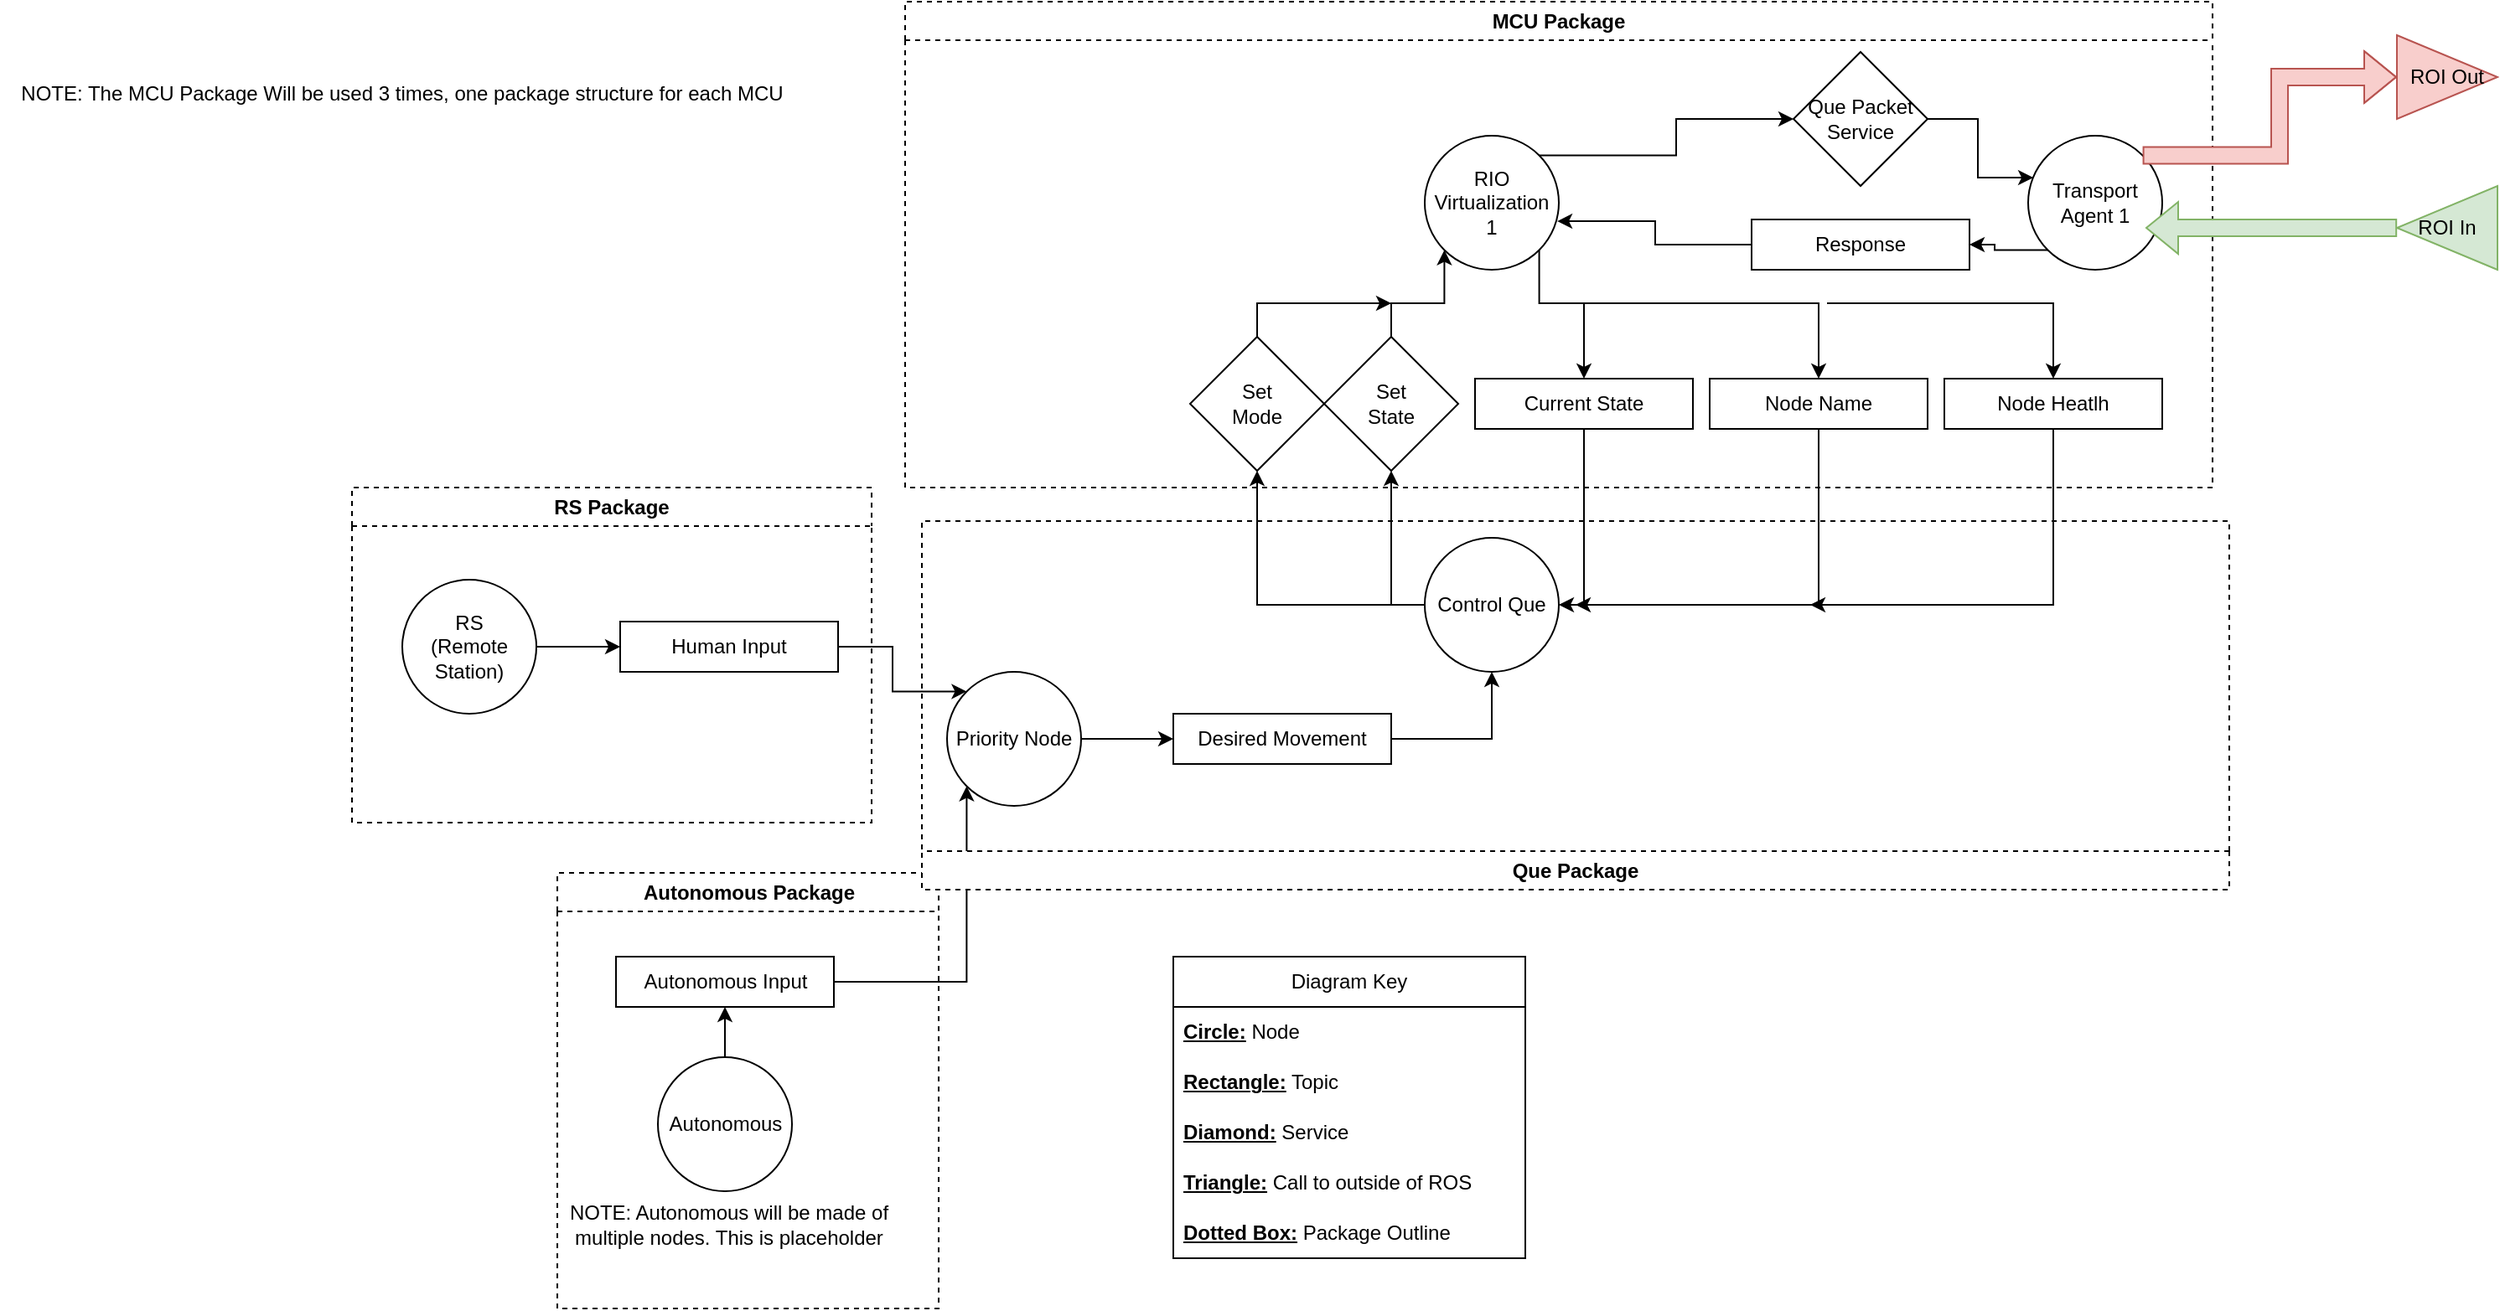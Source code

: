 <mxfile version="24.7.6">
  <diagram name="Page-1" id="aofUAoIxy0gO5n2D3n70">
    <mxGraphModel dx="2284" dy="790" grid="1" gridSize="10" guides="1" tooltips="1" connect="1" arrows="1" fold="1" page="1" pageScale="1" pageWidth="850" pageHeight="1100" math="0" shadow="0">
      <root>
        <mxCell id="0" />
        <mxCell id="1" parent="0" />
        <mxCell id="2vchEzSn1MHYRZdjoCuu-12" value="" style="edgeStyle=orthogonalEdgeStyle;rounded=0;orthogonalLoop=1;jettySize=auto;html=1;" edge="1" parent="1" source="2vchEzSn1MHYRZdjoCuu-8" target="2vchEzSn1MHYRZdjoCuu-9">
          <mxGeometry relative="1" as="geometry" />
        </mxCell>
        <mxCell id="2vchEzSn1MHYRZdjoCuu-8" value="&lt;div&gt;RS&lt;/div&gt;&lt;div&gt;(Remote Station)&lt;br&gt;&lt;/div&gt;" style="ellipse;whiteSpace=wrap;html=1;aspect=fixed;" vertex="1" parent="1">
          <mxGeometry x="20" y="375" width="80" height="80" as="geometry" />
        </mxCell>
        <mxCell id="2vchEzSn1MHYRZdjoCuu-19" style="edgeStyle=orthogonalEdgeStyle;rounded=0;orthogonalLoop=1;jettySize=auto;html=1;exitX=1;exitY=0.5;exitDx=0;exitDy=0;entryX=0;entryY=0;entryDx=0;entryDy=0;" edge="1" parent="1" source="2vchEzSn1MHYRZdjoCuu-9" target="2vchEzSn1MHYRZdjoCuu-17">
          <mxGeometry relative="1" as="geometry" />
        </mxCell>
        <mxCell id="2vchEzSn1MHYRZdjoCuu-9" value="Human Input" style="rounded=0;whiteSpace=wrap;html=1;" vertex="1" parent="1">
          <mxGeometry x="150" y="400" width="130" height="30" as="geometry" />
        </mxCell>
        <mxCell id="2vchEzSn1MHYRZdjoCuu-20" style="edgeStyle=orthogonalEdgeStyle;rounded=0;orthogonalLoop=1;jettySize=auto;html=1;exitX=1;exitY=0.5;exitDx=0;exitDy=0;entryX=0;entryY=1;entryDx=0;entryDy=0;" edge="1" parent="1" source="2vchEzSn1MHYRZdjoCuu-11" target="2vchEzSn1MHYRZdjoCuu-17">
          <mxGeometry relative="1" as="geometry" />
        </mxCell>
        <mxCell id="2vchEzSn1MHYRZdjoCuu-14" value="Autonomous Package" style="swimlane;whiteSpace=wrap;html=1;dashed=1;" vertex="1" parent="1">
          <mxGeometry x="112.5" y="550" width="227.5" height="260" as="geometry" />
        </mxCell>
        <mxCell id="2vchEzSn1MHYRZdjoCuu-11" value="Autonomous Input" style="rounded=0;whiteSpace=wrap;html=1;" vertex="1" parent="2vchEzSn1MHYRZdjoCuu-14">
          <mxGeometry x="35" y="50" width="130" height="30" as="geometry" />
        </mxCell>
        <mxCell id="2vchEzSn1MHYRZdjoCuu-64" style="edgeStyle=orthogonalEdgeStyle;rounded=0;orthogonalLoop=1;jettySize=auto;html=1;entryX=0.5;entryY=1;entryDx=0;entryDy=0;" edge="1" parent="2vchEzSn1MHYRZdjoCuu-14" source="2vchEzSn1MHYRZdjoCuu-13" target="2vchEzSn1MHYRZdjoCuu-11">
          <mxGeometry relative="1" as="geometry" />
        </mxCell>
        <mxCell id="2vchEzSn1MHYRZdjoCuu-13" value="Autonomous" style="ellipse;whiteSpace=wrap;html=1;aspect=fixed;" vertex="1" parent="2vchEzSn1MHYRZdjoCuu-14">
          <mxGeometry x="60" y="110" width="80" height="80" as="geometry" />
        </mxCell>
        <mxCell id="2vchEzSn1MHYRZdjoCuu-66" value="NOTE: Autonomous will be made of multiple nodes. This is placeholder" style="text;html=1;align=center;verticalAlign=middle;whiteSpace=wrap;rounded=0;" vertex="1" parent="2vchEzSn1MHYRZdjoCuu-14">
          <mxGeometry x="2.5" y="190" width="200" height="40" as="geometry" />
        </mxCell>
        <mxCell id="2vchEzSn1MHYRZdjoCuu-25" style="edgeStyle=orthogonalEdgeStyle;rounded=0;orthogonalLoop=1;jettySize=auto;html=1;exitX=1;exitY=0.5;exitDx=0;exitDy=0;entryX=0;entryY=0.5;entryDx=0;entryDy=0;" edge="1" parent="1" source="2vchEzSn1MHYRZdjoCuu-17" target="2vchEzSn1MHYRZdjoCuu-24">
          <mxGeometry relative="1" as="geometry" />
        </mxCell>
        <mxCell id="2vchEzSn1MHYRZdjoCuu-17" value="Priority Node" style="ellipse;whiteSpace=wrap;html=1;aspect=fixed;" vertex="1" parent="1">
          <mxGeometry x="345" y="430" width="80" height="80" as="geometry" />
        </mxCell>
        <mxCell id="2vchEzSn1MHYRZdjoCuu-29" style="edgeStyle=orthogonalEdgeStyle;rounded=0;orthogonalLoop=1;jettySize=auto;html=1;exitX=0;exitY=0.5;exitDx=0;exitDy=0;entryX=0.5;entryY=1;entryDx=0;entryDy=0;" edge="1" parent="1" source="2vchEzSn1MHYRZdjoCuu-21" target="2vchEzSn1MHYRZdjoCuu-28">
          <mxGeometry relative="1" as="geometry" />
        </mxCell>
        <mxCell id="2vchEzSn1MHYRZdjoCuu-34" style="edgeStyle=orthogonalEdgeStyle;rounded=0;orthogonalLoop=1;jettySize=auto;html=1;exitX=0.5;exitY=1;exitDx=0;exitDy=0;entryX=1;entryY=0.5;entryDx=0;entryDy=0;" edge="1" parent="1" source="2vchEzSn1MHYRZdjoCuu-32" target="2vchEzSn1MHYRZdjoCuu-21">
          <mxGeometry relative="1" as="geometry">
            <Array as="points">
              <mxPoint x="725" y="390" />
            </Array>
          </mxGeometry>
        </mxCell>
        <mxCell id="2vchEzSn1MHYRZdjoCuu-50" style="edgeStyle=orthogonalEdgeStyle;rounded=0;orthogonalLoop=1;jettySize=auto;html=1;entryX=0.5;entryY=1;entryDx=0;entryDy=0;" edge="1" parent="1" source="2vchEzSn1MHYRZdjoCuu-21" target="2vchEzSn1MHYRZdjoCuu-49">
          <mxGeometry relative="1" as="geometry" />
        </mxCell>
        <mxCell id="2vchEzSn1MHYRZdjoCuu-21" value="Control Que" style="ellipse;whiteSpace=wrap;html=1;aspect=fixed;" vertex="1" parent="1">
          <mxGeometry x="630" y="350" width="80" height="80" as="geometry" />
        </mxCell>
        <mxCell id="2vchEzSn1MHYRZdjoCuu-26" style="edgeStyle=orthogonalEdgeStyle;rounded=0;orthogonalLoop=1;jettySize=auto;html=1;exitX=1;exitY=0.5;exitDx=0;exitDy=0;entryX=0.5;entryY=1;entryDx=0;entryDy=0;" edge="1" parent="1" source="2vchEzSn1MHYRZdjoCuu-24" target="2vchEzSn1MHYRZdjoCuu-21">
          <mxGeometry relative="1" as="geometry" />
        </mxCell>
        <mxCell id="2vchEzSn1MHYRZdjoCuu-24" value="Desired Movement" style="rounded=0;whiteSpace=wrap;html=1;" vertex="1" parent="1">
          <mxGeometry x="480" y="455" width="130" height="30" as="geometry" />
        </mxCell>
        <mxCell id="2vchEzSn1MHYRZdjoCuu-33" style="edgeStyle=orthogonalEdgeStyle;rounded=0;orthogonalLoop=1;jettySize=auto;html=1;exitX=1;exitY=1;exitDx=0;exitDy=0;entryX=0.5;entryY=0;entryDx=0;entryDy=0;" edge="1" parent="1" source="2vchEzSn1MHYRZdjoCuu-27" target="2vchEzSn1MHYRZdjoCuu-32">
          <mxGeometry relative="1" as="geometry">
            <Array as="points">
              <mxPoint x="698" y="210" />
              <mxPoint x="725" y="210" />
            </Array>
          </mxGeometry>
        </mxCell>
        <mxCell id="2vchEzSn1MHYRZdjoCuu-73" style="edgeStyle=orthogonalEdgeStyle;rounded=0;orthogonalLoop=1;jettySize=auto;html=1;exitX=1;exitY=0;exitDx=0;exitDy=0;entryX=0;entryY=0.5;entryDx=0;entryDy=0;" edge="1" parent="1" source="2vchEzSn1MHYRZdjoCuu-27" target="2vchEzSn1MHYRZdjoCuu-70">
          <mxGeometry relative="1" as="geometry" />
        </mxCell>
        <mxCell id="2vchEzSn1MHYRZdjoCuu-27" value="&lt;div&gt;RIO Virtualization 1&lt;/div&gt;" style="ellipse;whiteSpace=wrap;html=1;aspect=fixed;" vertex="1" parent="1">
          <mxGeometry x="630" y="110" width="80" height="80" as="geometry" />
        </mxCell>
        <mxCell id="2vchEzSn1MHYRZdjoCuu-30" style="edgeStyle=orthogonalEdgeStyle;rounded=0;orthogonalLoop=1;jettySize=auto;html=1;exitX=0.5;exitY=0;exitDx=0;exitDy=0;entryX=0;entryY=1;entryDx=0;entryDy=0;" edge="1" parent="1" source="2vchEzSn1MHYRZdjoCuu-28" target="2vchEzSn1MHYRZdjoCuu-27">
          <mxGeometry relative="1" as="geometry" />
        </mxCell>
        <mxCell id="2vchEzSn1MHYRZdjoCuu-28" value="&lt;div&gt;Set&lt;/div&gt;&lt;div&gt;State&lt;/div&gt;" style="rhombus;whiteSpace=wrap;html=1;" vertex="1" parent="1">
          <mxGeometry x="570" y="230" width="80" height="80" as="geometry" />
        </mxCell>
        <mxCell id="2vchEzSn1MHYRZdjoCuu-32" value="&lt;div&gt;Current State&lt;/div&gt;" style="rounded=0;whiteSpace=wrap;html=1;" vertex="1" parent="1">
          <mxGeometry x="660" y="255" width="130" height="30" as="geometry" />
        </mxCell>
        <mxCell id="2vchEzSn1MHYRZdjoCuu-35" value="ROI Out" style="triangle;whiteSpace=wrap;html=1;fillColor=#f8cecc;strokeColor=#b85450;" vertex="1" parent="1">
          <mxGeometry x="1210" y="50" width="60" height="50" as="geometry" />
        </mxCell>
        <mxCell id="2vchEzSn1MHYRZdjoCuu-36" value="&lt;div&gt;ROI In&lt;/div&gt;" style="triangle;whiteSpace=wrap;html=1;fillColor=#d5e8d4;strokeColor=#82b366;direction=west;" vertex="1" parent="1">
          <mxGeometry x="1210" y="140" width="60" height="50" as="geometry" />
        </mxCell>
        <mxCell id="2vchEzSn1MHYRZdjoCuu-44" value="Diagram Key" style="swimlane;fontStyle=0;childLayout=stackLayout;horizontal=1;startSize=30;horizontalStack=0;resizeParent=1;resizeParentMax=0;resizeLast=0;collapsible=1;marginBottom=0;whiteSpace=wrap;html=1;" vertex="1" parent="1">
          <mxGeometry x="480" y="600" width="210" height="180" as="geometry" />
        </mxCell>
        <mxCell id="2vchEzSn1MHYRZdjoCuu-45" value="&lt;div&gt;&lt;b&gt;&lt;u&gt;Circle:&lt;/u&gt;&lt;/b&gt; Node&lt;/div&gt;" style="text;strokeColor=none;fillColor=none;align=left;verticalAlign=middle;spacingLeft=4;spacingRight=4;overflow=hidden;points=[[0,0.5],[1,0.5]];portConstraint=eastwest;rotatable=0;whiteSpace=wrap;html=1;" vertex="1" parent="2vchEzSn1MHYRZdjoCuu-44">
          <mxGeometry y="30" width="210" height="30" as="geometry" />
        </mxCell>
        <mxCell id="2vchEzSn1MHYRZdjoCuu-46" value="&lt;b&gt;&lt;u&gt;Rectangle:&lt;/u&gt;&lt;/b&gt; Topic" style="text;strokeColor=none;fillColor=none;align=left;verticalAlign=middle;spacingLeft=4;spacingRight=4;overflow=hidden;points=[[0,0.5],[1,0.5]];portConstraint=eastwest;rotatable=0;whiteSpace=wrap;html=1;" vertex="1" parent="2vchEzSn1MHYRZdjoCuu-44">
          <mxGeometry y="60" width="210" height="30" as="geometry" />
        </mxCell>
        <mxCell id="2vchEzSn1MHYRZdjoCuu-47" value="&lt;b&gt;&lt;u&gt;Diamond:&lt;/u&gt;&lt;/b&gt; Service" style="text;strokeColor=none;fillColor=none;align=left;verticalAlign=middle;spacingLeft=4;spacingRight=4;overflow=hidden;points=[[0,0.5],[1,0.5]];portConstraint=eastwest;rotatable=0;whiteSpace=wrap;html=1;" vertex="1" parent="2vchEzSn1MHYRZdjoCuu-44">
          <mxGeometry y="90" width="210" height="30" as="geometry" />
        </mxCell>
        <mxCell id="2vchEzSn1MHYRZdjoCuu-48" value="&lt;b&gt;&lt;u&gt;Triangle:&lt;/u&gt;&lt;/b&gt; Call to outside of ROS" style="text;strokeColor=none;fillColor=none;align=left;verticalAlign=middle;spacingLeft=4;spacingRight=4;overflow=hidden;points=[[0,0.5],[1,0.5]];portConstraint=eastwest;rotatable=0;whiteSpace=wrap;html=1;" vertex="1" parent="2vchEzSn1MHYRZdjoCuu-44">
          <mxGeometry y="120" width="210" height="30" as="geometry" />
        </mxCell>
        <mxCell id="2vchEzSn1MHYRZdjoCuu-63" value="&lt;b&gt;&lt;u&gt;Dotted Box:&lt;/u&gt;&lt;/b&gt; Package Outline" style="text;strokeColor=none;fillColor=none;align=left;verticalAlign=middle;spacingLeft=4;spacingRight=4;overflow=hidden;points=[[0,0.5],[1,0.5]];portConstraint=eastwest;rotatable=0;whiteSpace=wrap;html=1;" vertex="1" parent="2vchEzSn1MHYRZdjoCuu-44">
          <mxGeometry y="150" width="210" height="30" as="geometry" />
        </mxCell>
        <mxCell id="2vchEzSn1MHYRZdjoCuu-51" style="edgeStyle=orthogonalEdgeStyle;rounded=0;orthogonalLoop=1;jettySize=auto;html=1;" edge="1" parent="1" source="2vchEzSn1MHYRZdjoCuu-49">
          <mxGeometry relative="1" as="geometry">
            <mxPoint x="610" y="210" as="targetPoint" />
            <Array as="points">
              <mxPoint x="530" y="210" />
            </Array>
          </mxGeometry>
        </mxCell>
        <mxCell id="2vchEzSn1MHYRZdjoCuu-49" value="&lt;div&gt;Set&lt;/div&gt;&lt;div&gt;Mode&lt;/div&gt;" style="rhombus;whiteSpace=wrap;html=1;" vertex="1" parent="1">
          <mxGeometry x="490" y="230" width="80" height="80" as="geometry" />
        </mxCell>
        <mxCell id="2vchEzSn1MHYRZdjoCuu-54" style="edgeStyle=orthogonalEdgeStyle;rounded=0;orthogonalLoop=1;jettySize=auto;html=1;" edge="1" parent="1" source="2vchEzSn1MHYRZdjoCuu-52">
          <mxGeometry relative="1" as="geometry">
            <mxPoint x="720" y="390" as="targetPoint" />
            <Array as="points">
              <mxPoint x="865" y="390" />
            </Array>
          </mxGeometry>
        </mxCell>
        <mxCell id="2vchEzSn1MHYRZdjoCuu-56" style="edgeStyle=orthogonalEdgeStyle;rounded=0;orthogonalLoop=1;jettySize=auto;html=1;" edge="1" parent="1" target="2vchEzSn1MHYRZdjoCuu-52">
          <mxGeometry relative="1" as="geometry">
            <mxPoint x="720" y="210" as="sourcePoint" />
            <Array as="points">
              <mxPoint x="865" y="210" />
            </Array>
          </mxGeometry>
        </mxCell>
        <mxCell id="2vchEzSn1MHYRZdjoCuu-52" value="&lt;div&gt;Node Name&lt;br&gt;&lt;/div&gt;" style="rounded=0;whiteSpace=wrap;html=1;" vertex="1" parent="1">
          <mxGeometry x="800" y="255" width="130" height="30" as="geometry" />
        </mxCell>
        <mxCell id="2vchEzSn1MHYRZdjoCuu-55" style="edgeStyle=orthogonalEdgeStyle;rounded=0;orthogonalLoop=1;jettySize=auto;html=1;exitX=0.5;exitY=1;exitDx=0;exitDy=0;" edge="1" parent="1" source="2vchEzSn1MHYRZdjoCuu-53">
          <mxGeometry relative="1" as="geometry">
            <mxPoint x="860" y="390" as="targetPoint" />
            <Array as="points">
              <mxPoint x="1005" y="390" />
            </Array>
          </mxGeometry>
        </mxCell>
        <mxCell id="2vchEzSn1MHYRZdjoCuu-57" style="edgeStyle=orthogonalEdgeStyle;rounded=0;orthogonalLoop=1;jettySize=auto;html=1;" edge="1" parent="1" target="2vchEzSn1MHYRZdjoCuu-53">
          <mxGeometry relative="1" as="geometry">
            <mxPoint x="870" y="210" as="sourcePoint" />
            <Array as="points">
              <mxPoint x="1005" y="210" />
            </Array>
          </mxGeometry>
        </mxCell>
        <mxCell id="2vchEzSn1MHYRZdjoCuu-53" value="&lt;div&gt;Node Heatlh&lt;/div&gt;" style="rounded=0;whiteSpace=wrap;html=1;" vertex="1" parent="1">
          <mxGeometry x="940" y="255" width="130" height="30" as="geometry" />
        </mxCell>
        <mxCell id="2vchEzSn1MHYRZdjoCuu-62" value="Que Package" style="swimlane;whiteSpace=wrap;html=1;direction=west;glass=0;fillColor=default;dashed=1;" vertex="1" parent="1">
          <mxGeometry x="330" y="340" width="780" height="220" as="geometry" />
        </mxCell>
        <mxCell id="2vchEzSn1MHYRZdjoCuu-65" value="RS Package" style="swimlane;whiteSpace=wrap;html=1;dashed=1;" vertex="1" parent="1">
          <mxGeometry x="-10" y="320" width="310" height="200" as="geometry" />
        </mxCell>
        <mxCell id="2vchEzSn1MHYRZdjoCuu-67" value="NOTE: The MCU Package Will be used 3 times, one package structure for each MCU" style="text;html=1;align=center;verticalAlign=middle;whiteSpace=wrap;rounded=0;" vertex="1" parent="1">
          <mxGeometry x="-220" y="70" width="480" height="30" as="geometry" />
        </mxCell>
        <mxCell id="2vchEzSn1MHYRZdjoCuu-72" style="edgeStyle=orthogonalEdgeStyle;rounded=0;orthogonalLoop=1;jettySize=auto;html=1;entryX=0.988;entryY=0.638;entryDx=0;entryDy=0;entryPerimeter=0;" edge="1" parent="1" source="2vchEzSn1MHYRZdjoCuu-69" target="2vchEzSn1MHYRZdjoCuu-27">
          <mxGeometry relative="1" as="geometry" />
        </mxCell>
        <mxCell id="2vchEzSn1MHYRZdjoCuu-61" value="&lt;div&gt;MCU Package&lt;/div&gt;" style="swimlane;whiteSpace=wrap;html=1;dashed=1;" vertex="1" parent="1">
          <mxGeometry x="320" y="30" width="780" height="290" as="geometry" />
        </mxCell>
        <mxCell id="2vchEzSn1MHYRZdjoCuu-71" style="edgeStyle=orthogonalEdgeStyle;rounded=0;orthogonalLoop=1;jettySize=auto;html=1;exitX=0;exitY=1;exitDx=0;exitDy=0;entryX=1;entryY=0.5;entryDx=0;entryDy=0;" edge="1" parent="2vchEzSn1MHYRZdjoCuu-61" source="2vchEzSn1MHYRZdjoCuu-68" target="2vchEzSn1MHYRZdjoCuu-69">
          <mxGeometry relative="1" as="geometry" />
        </mxCell>
        <mxCell id="2vchEzSn1MHYRZdjoCuu-68" value="Transport Agent 1" style="ellipse;whiteSpace=wrap;html=1;aspect=fixed;movable=1;resizable=1;rotatable=1;deletable=1;editable=1;locked=0;connectable=1;" vertex="1" parent="2vchEzSn1MHYRZdjoCuu-61">
          <mxGeometry x="670" y="80" width="80" height="80" as="geometry" />
        </mxCell>
        <mxCell id="2vchEzSn1MHYRZdjoCuu-69" value="Response" style="rounded=0;whiteSpace=wrap;html=1;movable=1;resizable=1;rotatable=1;deletable=1;editable=1;locked=0;connectable=1;" vertex="1" parent="2vchEzSn1MHYRZdjoCuu-61">
          <mxGeometry x="505" y="130" width="130" height="30" as="geometry" />
        </mxCell>
        <mxCell id="2vchEzSn1MHYRZdjoCuu-70" value="Que Packet Service" style="rhombus;whiteSpace=wrap;html=1;movable=1;resizable=1;rotatable=1;deletable=1;editable=1;locked=0;connectable=1;" vertex="1" parent="2vchEzSn1MHYRZdjoCuu-61">
          <mxGeometry x="530" y="30" width="80" height="80" as="geometry" />
        </mxCell>
        <mxCell id="2vchEzSn1MHYRZdjoCuu-74" style="edgeStyle=orthogonalEdgeStyle;rounded=0;orthogonalLoop=1;jettySize=auto;html=1;exitX=1;exitY=0.5;exitDx=0;exitDy=0;entryX=0.038;entryY=0.313;entryDx=0;entryDy=0;entryPerimeter=0;" edge="1" parent="2vchEzSn1MHYRZdjoCuu-61" source="2vchEzSn1MHYRZdjoCuu-70" target="2vchEzSn1MHYRZdjoCuu-68">
          <mxGeometry relative="1" as="geometry" />
        </mxCell>
        <mxCell id="2vchEzSn1MHYRZdjoCuu-76" style="edgeStyle=orthogonalEdgeStyle;rounded=0;orthogonalLoop=1;jettySize=auto;html=1;exitX=1;exitY=0;exitDx=0;exitDy=0;entryX=0;entryY=0.5;entryDx=0;entryDy=0;shape=flexArrow;fillColor=#f8cecc;strokeColor=#b85450;" edge="1" parent="1" source="2vchEzSn1MHYRZdjoCuu-68" target="2vchEzSn1MHYRZdjoCuu-35">
          <mxGeometry relative="1" as="geometry" />
        </mxCell>
        <mxCell id="2vchEzSn1MHYRZdjoCuu-78" style="edgeStyle=orthogonalEdgeStyle;rounded=0;orthogonalLoop=1;jettySize=auto;html=1;entryX=0.875;entryY=0.688;entryDx=0;entryDy=0;entryPerimeter=0;shape=flexArrow;fillColor=#d5e8d4;strokeColor=#82b366;" edge="1" parent="1" source="2vchEzSn1MHYRZdjoCuu-36" target="2vchEzSn1MHYRZdjoCuu-68">
          <mxGeometry relative="1" as="geometry" />
        </mxCell>
      </root>
    </mxGraphModel>
  </diagram>
</mxfile>
